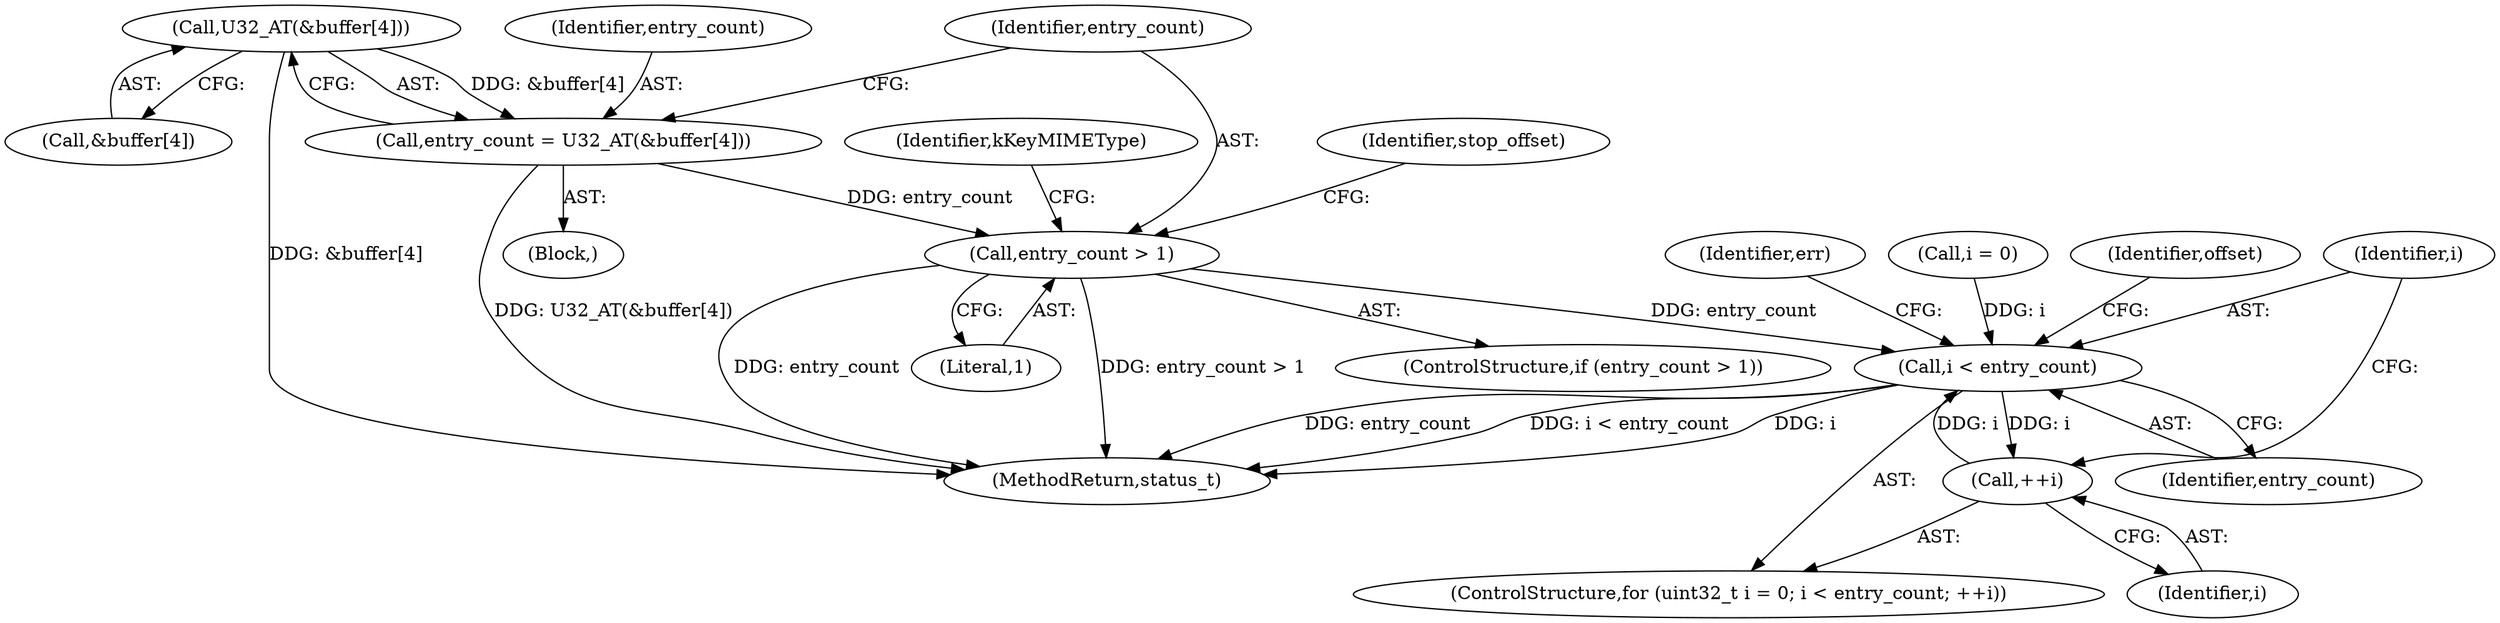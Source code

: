digraph "0_Android_463a6f807e187828442949d1924e143cf07778c6@array" {
"1001407" [label="(Call,U32_AT(&buffer[4]))"];
"1001405" [label="(Call,entry_count = U32_AT(&buffer[4]))"];
"1001413" [label="(Call,entry_count > 1)"];
"1001460" [label="(Call,i < entry_count)"];
"1001463" [label="(Call,++i)"];
"1001412" [label="(ControlStructure,if (entry_count > 1))"];
"1001413" [label="(Call,entry_count > 1)"];
"1001444" [label="(Identifier,stop_offset)"];
"1001464" [label="(Identifier,i)"];
"1001406" [label="(Identifier,entry_count)"];
"1001468" [label="(Identifier,err)"];
"1001420" [label="(Identifier,kKeyMIMEType)"];
"1001460" [label="(Call,i < entry_count)"];
"1001457" [label="(Call,i = 0)"];
"1001462" [label="(Identifier,entry_count)"];
"1001405" [label="(Call,entry_count = U32_AT(&buffer[4]))"];
"1001407" [label="(Call,U32_AT(&buffer[4]))"];
"1001408" [label="(Call,&buffer[4])"];
"1001463" [label="(Call,++i)"];
"1001484" [label="(Identifier,offset)"];
"1001414" [label="(Identifier,entry_count)"];
"1002911" [label="(MethodReturn,status_t)"];
"1001455" [label="(ControlStructure,for (uint32_t i = 0; i < entry_count; ++i))"];
"1001415" [label="(Literal,1)"];
"1001367" [label="(Block,)"];
"1001461" [label="(Identifier,i)"];
"1001407" -> "1001405"  [label="AST: "];
"1001407" -> "1001408"  [label="CFG: "];
"1001408" -> "1001407"  [label="AST: "];
"1001405" -> "1001407"  [label="CFG: "];
"1001407" -> "1002911"  [label="DDG: &buffer[4]"];
"1001407" -> "1001405"  [label="DDG: &buffer[4]"];
"1001405" -> "1001367"  [label="AST: "];
"1001406" -> "1001405"  [label="AST: "];
"1001414" -> "1001405"  [label="CFG: "];
"1001405" -> "1002911"  [label="DDG: U32_AT(&buffer[4])"];
"1001405" -> "1001413"  [label="DDG: entry_count"];
"1001413" -> "1001412"  [label="AST: "];
"1001413" -> "1001415"  [label="CFG: "];
"1001414" -> "1001413"  [label="AST: "];
"1001415" -> "1001413"  [label="AST: "];
"1001420" -> "1001413"  [label="CFG: "];
"1001444" -> "1001413"  [label="CFG: "];
"1001413" -> "1002911"  [label="DDG: entry_count"];
"1001413" -> "1002911"  [label="DDG: entry_count > 1"];
"1001413" -> "1001460"  [label="DDG: entry_count"];
"1001460" -> "1001455"  [label="AST: "];
"1001460" -> "1001462"  [label="CFG: "];
"1001461" -> "1001460"  [label="AST: "];
"1001462" -> "1001460"  [label="AST: "];
"1001468" -> "1001460"  [label="CFG: "];
"1001484" -> "1001460"  [label="CFG: "];
"1001460" -> "1002911"  [label="DDG: entry_count"];
"1001460" -> "1002911"  [label="DDG: i < entry_count"];
"1001460" -> "1002911"  [label="DDG: i"];
"1001463" -> "1001460"  [label="DDG: i"];
"1001457" -> "1001460"  [label="DDG: i"];
"1001460" -> "1001463"  [label="DDG: i"];
"1001463" -> "1001455"  [label="AST: "];
"1001463" -> "1001464"  [label="CFG: "];
"1001464" -> "1001463"  [label="AST: "];
"1001461" -> "1001463"  [label="CFG: "];
}
